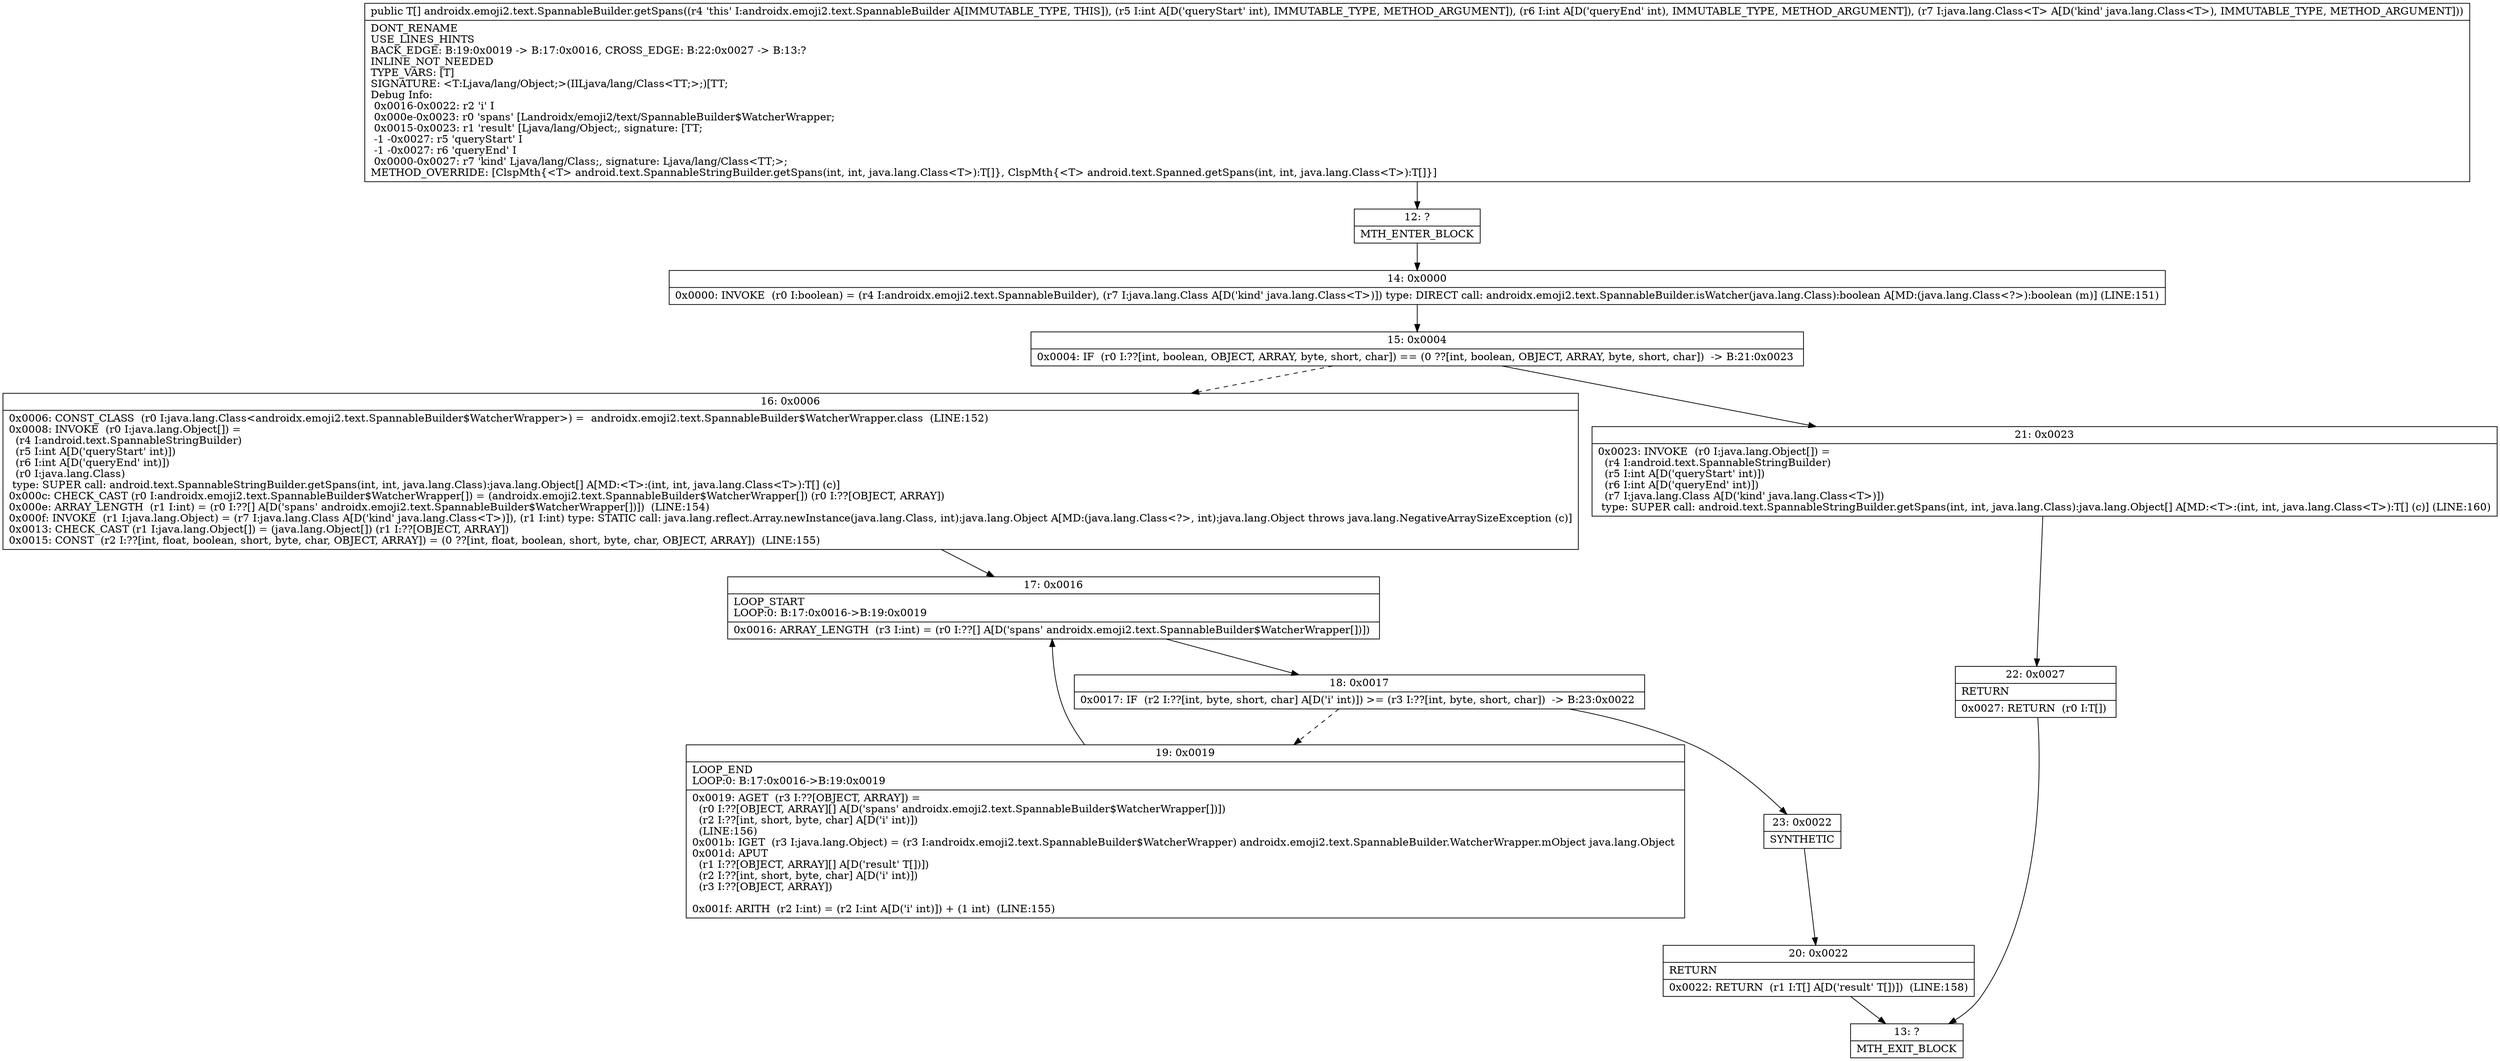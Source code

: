 digraph "CFG forandroidx.emoji2.text.SpannableBuilder.getSpans(IILjava\/lang\/Class;)[Ljava\/lang\/Object;" {
Node_12 [shape=record,label="{12\:\ ?|MTH_ENTER_BLOCK\l}"];
Node_14 [shape=record,label="{14\:\ 0x0000|0x0000: INVOKE  (r0 I:boolean) = (r4 I:androidx.emoji2.text.SpannableBuilder), (r7 I:java.lang.Class A[D('kind' java.lang.Class\<T\>)]) type: DIRECT call: androidx.emoji2.text.SpannableBuilder.isWatcher(java.lang.Class):boolean A[MD:(java.lang.Class\<?\>):boolean (m)] (LINE:151)\l}"];
Node_15 [shape=record,label="{15\:\ 0x0004|0x0004: IF  (r0 I:??[int, boolean, OBJECT, ARRAY, byte, short, char]) == (0 ??[int, boolean, OBJECT, ARRAY, byte, short, char])  \-\> B:21:0x0023 \l}"];
Node_16 [shape=record,label="{16\:\ 0x0006|0x0006: CONST_CLASS  (r0 I:java.lang.Class\<androidx.emoji2.text.SpannableBuilder$WatcherWrapper\>) =  androidx.emoji2.text.SpannableBuilder$WatcherWrapper.class  (LINE:152)\l0x0008: INVOKE  (r0 I:java.lang.Object[]) = \l  (r4 I:android.text.SpannableStringBuilder)\l  (r5 I:int A[D('queryStart' int)])\l  (r6 I:int A[D('queryEnd' int)])\l  (r0 I:java.lang.Class)\l type: SUPER call: android.text.SpannableStringBuilder.getSpans(int, int, java.lang.Class):java.lang.Object[] A[MD:\<T\>:(int, int, java.lang.Class\<T\>):T[] (c)]\l0x000c: CHECK_CAST (r0 I:androidx.emoji2.text.SpannableBuilder$WatcherWrapper[]) = (androidx.emoji2.text.SpannableBuilder$WatcherWrapper[]) (r0 I:??[OBJECT, ARRAY]) \l0x000e: ARRAY_LENGTH  (r1 I:int) = (r0 I:??[] A[D('spans' androidx.emoji2.text.SpannableBuilder$WatcherWrapper[])])  (LINE:154)\l0x000f: INVOKE  (r1 I:java.lang.Object) = (r7 I:java.lang.Class A[D('kind' java.lang.Class\<T\>)]), (r1 I:int) type: STATIC call: java.lang.reflect.Array.newInstance(java.lang.Class, int):java.lang.Object A[MD:(java.lang.Class\<?\>, int):java.lang.Object throws java.lang.NegativeArraySizeException (c)]\l0x0013: CHECK_CAST (r1 I:java.lang.Object[]) = (java.lang.Object[]) (r1 I:??[OBJECT, ARRAY]) \l0x0015: CONST  (r2 I:??[int, float, boolean, short, byte, char, OBJECT, ARRAY]) = (0 ??[int, float, boolean, short, byte, char, OBJECT, ARRAY])  (LINE:155)\l}"];
Node_17 [shape=record,label="{17\:\ 0x0016|LOOP_START\lLOOP:0: B:17:0x0016\-\>B:19:0x0019\l|0x0016: ARRAY_LENGTH  (r3 I:int) = (r0 I:??[] A[D('spans' androidx.emoji2.text.SpannableBuilder$WatcherWrapper[])]) \l}"];
Node_18 [shape=record,label="{18\:\ 0x0017|0x0017: IF  (r2 I:??[int, byte, short, char] A[D('i' int)]) \>= (r3 I:??[int, byte, short, char])  \-\> B:23:0x0022 \l}"];
Node_19 [shape=record,label="{19\:\ 0x0019|LOOP_END\lLOOP:0: B:17:0x0016\-\>B:19:0x0019\l|0x0019: AGET  (r3 I:??[OBJECT, ARRAY]) = \l  (r0 I:??[OBJECT, ARRAY][] A[D('spans' androidx.emoji2.text.SpannableBuilder$WatcherWrapper[])])\l  (r2 I:??[int, short, byte, char] A[D('i' int)])\l  (LINE:156)\l0x001b: IGET  (r3 I:java.lang.Object) = (r3 I:androidx.emoji2.text.SpannableBuilder$WatcherWrapper) androidx.emoji2.text.SpannableBuilder.WatcherWrapper.mObject java.lang.Object \l0x001d: APUT  \l  (r1 I:??[OBJECT, ARRAY][] A[D('result' T[])])\l  (r2 I:??[int, short, byte, char] A[D('i' int)])\l  (r3 I:??[OBJECT, ARRAY])\l \l0x001f: ARITH  (r2 I:int) = (r2 I:int A[D('i' int)]) + (1 int)  (LINE:155)\l}"];
Node_23 [shape=record,label="{23\:\ 0x0022|SYNTHETIC\l}"];
Node_20 [shape=record,label="{20\:\ 0x0022|RETURN\l|0x0022: RETURN  (r1 I:T[] A[D('result' T[])])  (LINE:158)\l}"];
Node_13 [shape=record,label="{13\:\ ?|MTH_EXIT_BLOCK\l}"];
Node_21 [shape=record,label="{21\:\ 0x0023|0x0023: INVOKE  (r0 I:java.lang.Object[]) = \l  (r4 I:android.text.SpannableStringBuilder)\l  (r5 I:int A[D('queryStart' int)])\l  (r6 I:int A[D('queryEnd' int)])\l  (r7 I:java.lang.Class A[D('kind' java.lang.Class\<T\>)])\l type: SUPER call: android.text.SpannableStringBuilder.getSpans(int, int, java.lang.Class):java.lang.Object[] A[MD:\<T\>:(int, int, java.lang.Class\<T\>):T[] (c)] (LINE:160)\l}"];
Node_22 [shape=record,label="{22\:\ 0x0027|RETURN\l|0x0027: RETURN  (r0 I:T[]) \l}"];
MethodNode[shape=record,label="{public T[] androidx.emoji2.text.SpannableBuilder.getSpans((r4 'this' I:androidx.emoji2.text.SpannableBuilder A[IMMUTABLE_TYPE, THIS]), (r5 I:int A[D('queryStart' int), IMMUTABLE_TYPE, METHOD_ARGUMENT]), (r6 I:int A[D('queryEnd' int), IMMUTABLE_TYPE, METHOD_ARGUMENT]), (r7 I:java.lang.Class\<T\> A[D('kind' java.lang.Class\<T\>), IMMUTABLE_TYPE, METHOD_ARGUMENT]))  | DONT_RENAME\lUSE_LINES_HINTS\lBACK_EDGE: B:19:0x0019 \-\> B:17:0x0016, CROSS_EDGE: B:22:0x0027 \-\> B:13:?\lINLINE_NOT_NEEDED\lTYPE_VARS: [T]\lSIGNATURE: \<T:Ljava\/lang\/Object;\>(IILjava\/lang\/Class\<TT;\>;)[TT;\lDebug Info:\l  0x0016\-0x0022: r2 'i' I\l  0x000e\-0x0023: r0 'spans' [Landroidx\/emoji2\/text\/SpannableBuilder$WatcherWrapper;\l  0x0015\-0x0023: r1 'result' [Ljava\/lang\/Object;, signature: [TT;\l  \-1 \-0x0027: r5 'queryStart' I\l  \-1 \-0x0027: r6 'queryEnd' I\l  0x0000\-0x0027: r7 'kind' Ljava\/lang\/Class;, signature: Ljava\/lang\/Class\<TT;\>;\lMETHOD_OVERRIDE: [ClspMth\{\<T\> android.text.SpannableStringBuilder.getSpans(int, int, java.lang.Class\<T\>):T[]\}, ClspMth\{\<T\> android.text.Spanned.getSpans(int, int, java.lang.Class\<T\>):T[]\}]\l}"];
MethodNode -> Node_12;Node_12 -> Node_14;
Node_14 -> Node_15;
Node_15 -> Node_16[style=dashed];
Node_15 -> Node_21;
Node_16 -> Node_17;
Node_17 -> Node_18;
Node_18 -> Node_19[style=dashed];
Node_18 -> Node_23;
Node_19 -> Node_17;
Node_23 -> Node_20;
Node_20 -> Node_13;
Node_21 -> Node_22;
Node_22 -> Node_13;
}

